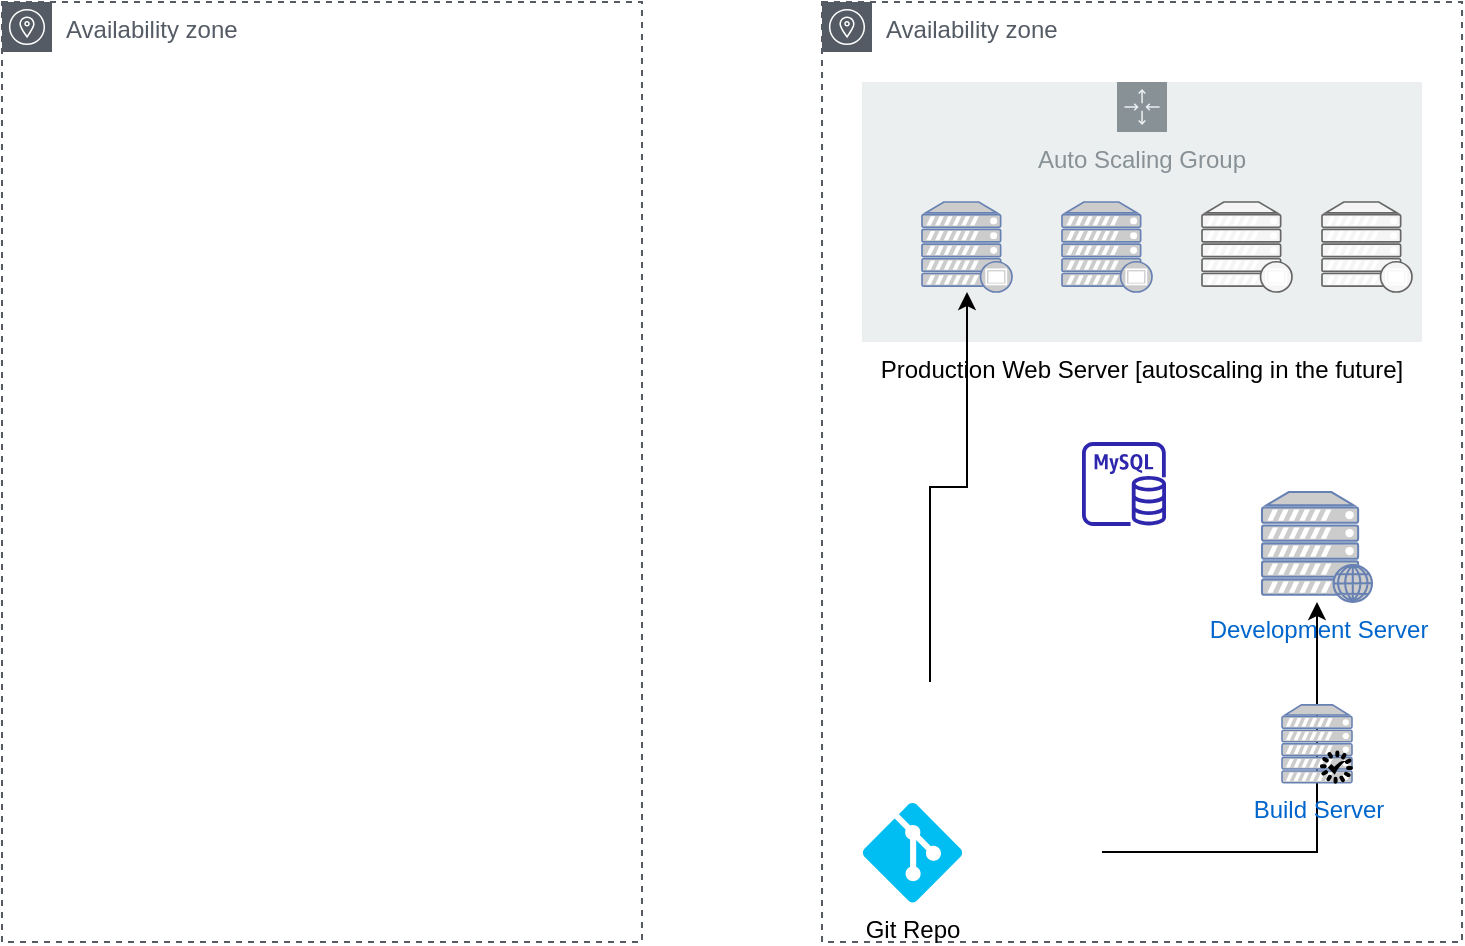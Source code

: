 <mxfile version="20.3.7" type="github">
  <diagram id="U68nCC1omK0nLJ4UllcO" name="Page-1">
    <mxGraphModel dx="996" dy="604" grid="1" gridSize="10" guides="1" tooltips="1" connect="1" arrows="1" fold="1" page="1" pageScale="1" pageWidth="850" pageHeight="1100" math="0" shadow="0">
      <root>
        <mxCell id="0" />
        <mxCell id="1" parent="0" />
        <mxCell id="PAPNwuoS_5wBKvBICMgl-1" value="Availability zone" style="sketch=0;outlineConnect=0;gradientColor=none;html=1;whiteSpace=wrap;fontSize=12;fontStyle=0;shape=mxgraph.aws4.group;grIcon=mxgraph.aws4.group_availability_zone;strokeColor=#545B64;fillColor=none;verticalAlign=top;align=left;spacingLeft=30;fontColor=#545B64;dashed=1;" vertex="1" parent="1">
          <mxGeometry x="470" y="250" width="320" height="470" as="geometry" />
        </mxCell>
        <mxCell id="PAPNwuoS_5wBKvBICMgl-2" value="Availability zone" style="sketch=0;outlineConnect=0;gradientColor=none;html=1;whiteSpace=wrap;fontSize=12;fontStyle=0;shape=mxgraph.aws4.group;grIcon=mxgraph.aws4.group_availability_zone;strokeColor=#545B64;fillColor=none;verticalAlign=top;align=left;spacingLeft=30;fontColor=#545B64;dashed=1;" vertex="1" parent="1">
          <mxGeometry x="60" y="250" width="320" height="470" as="geometry" />
        </mxCell>
        <mxCell id="PAPNwuoS_5wBKvBICMgl-9" value="Production Web Server [autoscaling in the future]" style="group;rounded=0;labelPosition=center;verticalLabelPosition=bottom;align=center;verticalAlign=top;" vertex="1" connectable="0" parent="1">
          <mxGeometry x="490" y="290" width="280" height="130" as="geometry" />
        </mxCell>
        <mxCell id="PAPNwuoS_5wBKvBICMgl-3" value="Auto Scaling Group" style="sketch=0;outlineConnect=0;gradientColor=none;html=1;whiteSpace=wrap;fontSize=12;fontStyle=0;shape=mxgraph.aws4.groupCenter;grIcon=mxgraph.aws4.group_auto_scaling_group;grStroke=0;strokeColor=#879196;fillColor=#ECEFEF;verticalAlign=top;align=center;fontColor=#879196;dashed=0;spacingTop=25;" vertex="1" parent="PAPNwuoS_5wBKvBICMgl-9">
          <mxGeometry width="280" height="130" as="geometry" />
        </mxCell>
        <mxCell id="PAPNwuoS_5wBKvBICMgl-4" value="" style="fontColor=#0066CC;verticalAlign=top;verticalLabelPosition=bottom;labelPosition=center;align=center;html=1;outlineConnect=0;fillColor=#CCCCCC;strokeColor=#6881B3;gradientColor=none;gradientDirection=north;strokeWidth=2;shape=mxgraph.networks.proxy_server;" vertex="1" parent="PAPNwuoS_5wBKvBICMgl-9">
          <mxGeometry x="30" y="60" width="45" height="45" as="geometry" />
        </mxCell>
        <mxCell id="PAPNwuoS_5wBKvBICMgl-5" value="" style="fontColor=#0066CC;verticalAlign=top;verticalLabelPosition=bottom;labelPosition=center;align=center;html=1;outlineConnect=0;fillColor=#CCCCCC;strokeColor=#6881B3;gradientColor=none;gradientDirection=north;strokeWidth=2;shape=mxgraph.networks.proxy_server;" vertex="1" parent="PAPNwuoS_5wBKvBICMgl-9">
          <mxGeometry x="100" y="60" width="45" height="45" as="geometry" />
        </mxCell>
        <mxCell id="PAPNwuoS_5wBKvBICMgl-6" value="" style="verticalAlign=top;verticalLabelPosition=bottom;labelPosition=center;align=center;html=1;outlineConnect=0;fillColor=#f5f5f5;strokeColor=#666666;gradientDirection=north;strokeWidth=0;shape=mxgraph.networks.proxy_server;shadow=0;fillStyle=auto;fontColor=#333333;" vertex="1" parent="PAPNwuoS_5wBKvBICMgl-9">
          <mxGeometry x="170" y="60" width="45" height="45" as="geometry" />
        </mxCell>
        <mxCell id="PAPNwuoS_5wBKvBICMgl-7" value="" style="verticalAlign=top;verticalLabelPosition=bottom;labelPosition=center;align=center;html=1;outlineConnect=0;fillColor=#f5f5f5;strokeColor=#666666;gradientDirection=north;strokeWidth=0;shape=mxgraph.networks.proxy_server;shadow=0;fillStyle=auto;fontColor=#333333;" vertex="1" parent="PAPNwuoS_5wBKvBICMgl-9">
          <mxGeometry x="230" y="60" width="45" height="45" as="geometry" />
        </mxCell>
        <mxCell id="PAPNwuoS_5wBKvBICMgl-11" value="Git Repo" style="verticalLabelPosition=bottom;html=1;verticalAlign=top;align=center;strokeColor=none;fillColor=#00BEF2;shape=mxgraph.azure.git_repository;shadow=0;fillStyle=auto;strokeWidth=0;" vertex="1" parent="1">
          <mxGeometry x="490" y="650" width="50" height="50" as="geometry" />
        </mxCell>
        <mxCell id="PAPNwuoS_5wBKvBICMgl-16" style="edgeStyle=orthogonalEdgeStyle;rounded=0;orthogonalLoop=1;jettySize=auto;html=1;" edge="1" parent="1" source="PAPNwuoS_5wBKvBICMgl-12" target="PAPNwuoS_5wBKvBICMgl-15">
          <mxGeometry relative="1" as="geometry">
            <Array as="points">
              <mxPoint x="680" y="675" />
              <mxPoint x="680" y="675" />
            </Array>
          </mxGeometry>
        </mxCell>
        <mxCell id="PAPNwuoS_5wBKvBICMgl-12" value="" style="shape=image;html=1;verticalAlign=top;verticalLabelPosition=bottom;labelBackgroundColor=#ffffff;imageAspect=0;aspect=fixed;image=https://cdn0.iconfinder.com/data/icons/phosphor-fill-vol-3/256/git-branch-fill-128.png;rounded=0;shadow=0;fillStyle=auto;strokeWidth=0;fillColor=#D6D6D6;" vertex="1" parent="1">
          <mxGeometry x="560" y="650" width="50" height="50" as="geometry" />
        </mxCell>
        <mxCell id="PAPNwuoS_5wBKvBICMgl-14" style="edgeStyle=orthogonalEdgeStyle;rounded=0;orthogonalLoop=1;jettySize=auto;html=1;" edge="1" parent="1" source="PAPNwuoS_5wBKvBICMgl-13" target="PAPNwuoS_5wBKvBICMgl-4">
          <mxGeometry relative="1" as="geometry" />
        </mxCell>
        <mxCell id="PAPNwuoS_5wBKvBICMgl-13" value="" style="shape=image;html=1;verticalAlign=top;verticalLabelPosition=bottom;labelBackgroundColor=#ffffff;imageAspect=0;aspect=fixed;image=https://cdn2.iconfinder.com/data/icons/css-vol-2/24/git-pull-128.png;rounded=0;shadow=0;fillStyle=auto;strokeWidth=0;fillColor=#D6D6D6;" vertex="1" parent="1">
          <mxGeometry x="500" y="590" width="48" height="48" as="geometry" />
        </mxCell>
        <mxCell id="PAPNwuoS_5wBKvBICMgl-15" value="Development Server" style="fontColor=#0066CC;verticalAlign=top;verticalLabelPosition=bottom;labelPosition=center;align=center;html=1;outlineConnect=0;fillColor=#CCCCCC;strokeColor=#6881B3;gradientColor=none;gradientDirection=north;strokeWidth=2;shape=mxgraph.networks.web_server;rounded=0;shadow=0;fillStyle=auto;" vertex="1" parent="1">
          <mxGeometry x="690" y="495" width="55" height="55" as="geometry" />
        </mxCell>
        <mxCell id="PAPNwuoS_5wBKvBICMgl-22" value="" style="group" vertex="1" connectable="0" parent="1">
          <mxGeometry x="700" y="601.44" width="35" height="38.89" as="geometry" />
        </mxCell>
        <mxCell id="PAPNwuoS_5wBKvBICMgl-20" value="Build Server" style="fontColor=#0066CC;verticalAlign=top;verticalLabelPosition=bottom;labelPosition=center;align=center;html=1;outlineConnect=0;fillColor=#CCCCCC;strokeColor=#6881B3;gradientColor=none;gradientDirection=north;strokeWidth=2;shape=mxgraph.networks.server;rounded=0;shadow=0;fillStyle=auto;" vertex="1" parent="PAPNwuoS_5wBKvBICMgl-22">
          <mxGeometry width="35" height="38.89" as="geometry" />
        </mxCell>
        <mxCell id="PAPNwuoS_5wBKvBICMgl-21" value="" style="sketch=0;html=1;aspect=fixed;strokeColor=default;shadow=0;align=center;verticalAlign=top;fillColor=#000000;shape=mxgraph.gcp2.loading;rounded=0;fillStyle=auto;strokeWidth=1;fontColor=#000000;" vertex="1" parent="PAPNwuoS_5wBKvBICMgl-22">
          <mxGeometry x="19.444" y="23.334" width="15.554" height="15.554" as="geometry" />
        </mxCell>
        <mxCell id="PAPNwuoS_5wBKvBICMgl-23" value="" style="sketch=0;outlineConnect=0;fontColor=#232F3E;gradientColor=none;fillColor=#2E27AD;strokeColor=none;dashed=0;verticalLabelPosition=bottom;verticalAlign=top;align=center;html=1;fontSize=12;fontStyle=0;aspect=fixed;pointerEvents=1;shape=mxgraph.aws4.rds_mysql_instance;rounded=0;shadow=0;fillStyle=auto;strokeWidth=1;" vertex="1" parent="1">
          <mxGeometry x="600" y="470" width="42" height="42" as="geometry" />
        </mxCell>
      </root>
    </mxGraphModel>
  </diagram>
</mxfile>
